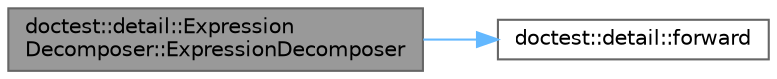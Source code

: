 digraph "doctest::detail::ExpressionDecomposer::ExpressionDecomposer"
{
 // LATEX_PDF_SIZE
  bgcolor="transparent";
  edge [fontname=Helvetica,fontsize=10,labelfontname=Helvetica,labelfontsize=10];
  node [fontname=Helvetica,fontsize=10,shape=box,height=0.2,width=0.4];
  rankdir="LR";
  Node1 [id="Node000001",label="doctest::detail::Expression\lDecomposer::ExpressionDecomposer",height=0.2,width=0.4,color="gray40", fillcolor="grey60", style="filled", fontcolor="black",tooltip=" "];
  Node1 -> Node2 [id="edge1_Node000001_Node000002",color="steelblue1",style="solid",tooltip=" "];
  Node2 [id="Node000002",label="doctest::detail::forward",height=0.2,width=0.4,color="grey40", fillcolor="white", style="filled",URL="$namespacedoctest_1_1detail.html#a692a23e2655d13517a1fea452d595f0c",tooltip=" "];
}

